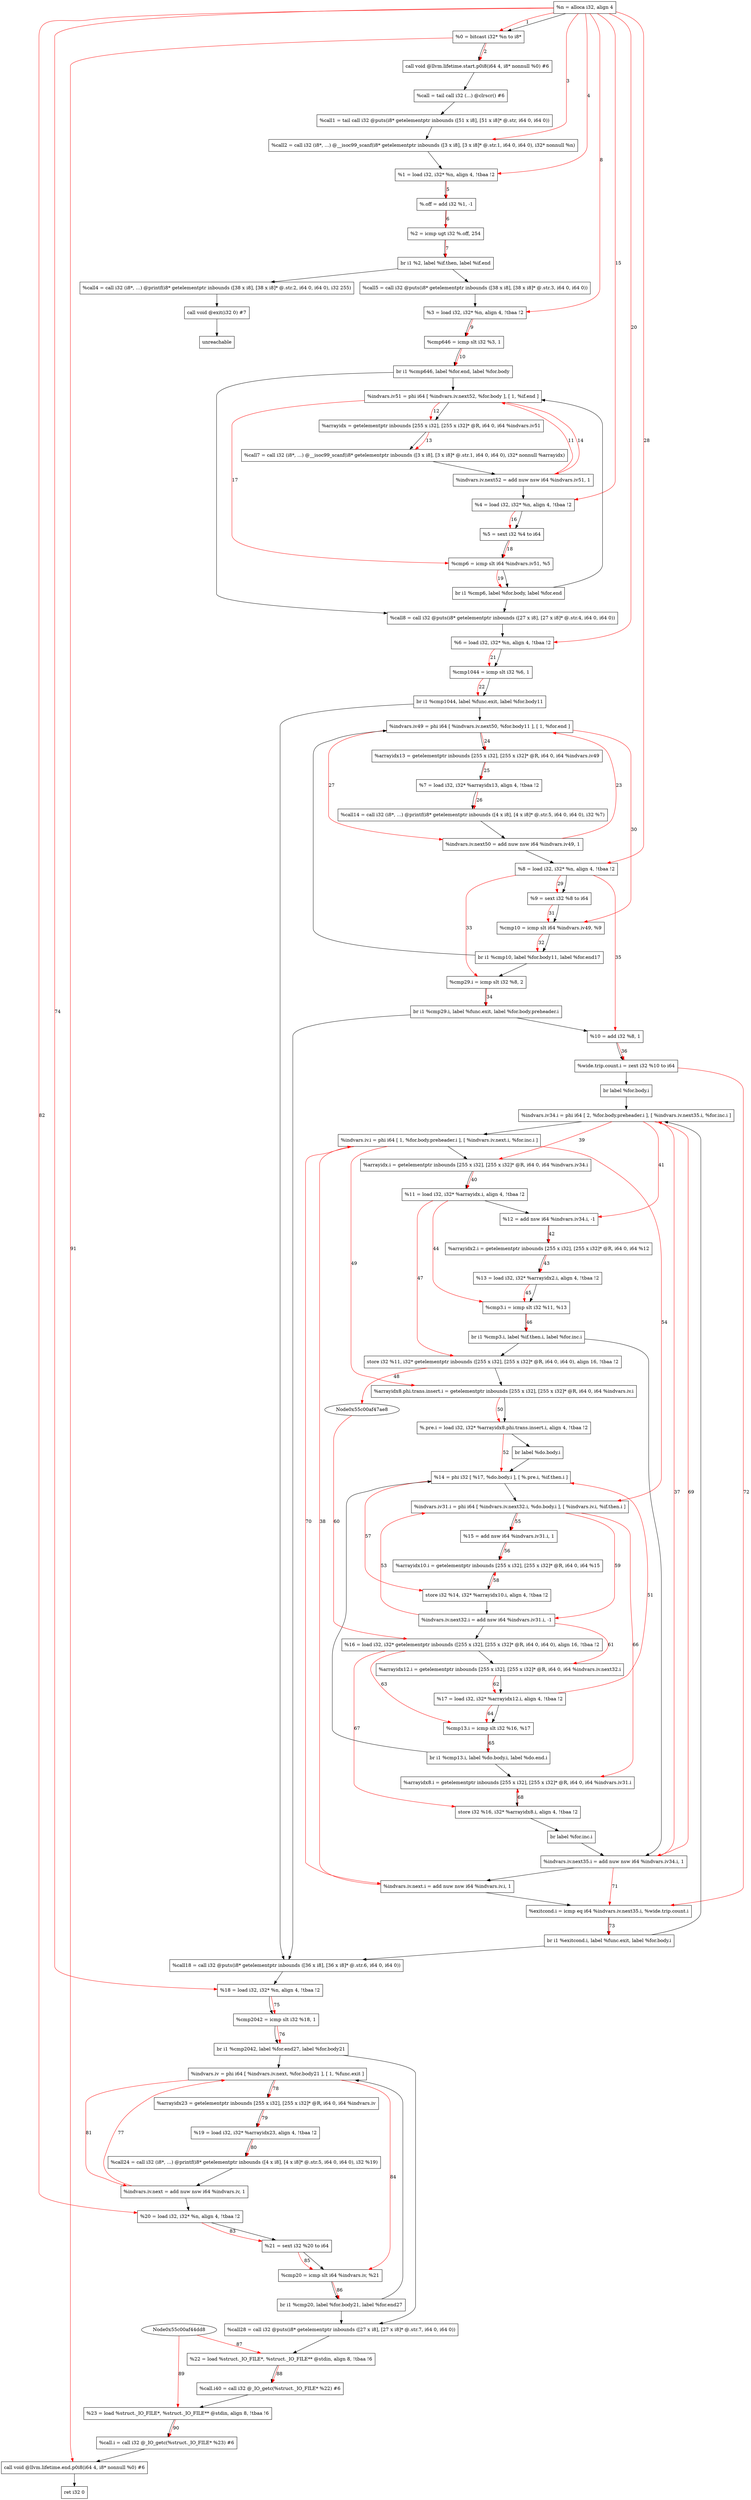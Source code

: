 digraph "CDFG for'main' function" {
	Node0x55c00af45af8[shape=record, label="  %n = alloca i32, align 4"]
	Node0x55c00af45cd8[shape=record, label="  %0 = bitcast i32* %n to i8*"]
	Node0x55c00af495c8[shape=record, label="  call void @llvm.lifetime.start.p0i8(i64 4, i8* nonnull %0) #6"]
	Node0x55c00af49778[shape=record, label="  %call = tail call i32 (...) @clrscr() #6"]
	Node0x55c00af49a00[shape=record, label="  %call1 = tail call i32 @puts(i8* getelementptr inbounds ([51 x i8], [51 x i8]* @.str, i64 0, i64 0))"]
	Node0x55c00af4a508[shape=record, label="  %call2 = call i32 (i8*, ...) @__isoc99_scanf(i8* getelementptr inbounds ([3 x i8], [3 x i8]* @.str.1, i64 0, i64 0), i32* nonnull %n)"]
	Node0x55c00af4a5c8[shape=record, label="  %1 = load i32, i32* %n, align 4, !tbaa !2"]
	Node0x55c00af4a690[shape=record, label="  %.off = add i32 %1, -1"]
	Node0x55c00af4a730[shape=record, label="  %2 = icmp ugt i32 %.off, 254"]
	Node0x55c00af4a968[shape=record, label="  br i1 %2, label %if.then, label %if.end"]
	Node0x55c00af4ab88[shape=record, label="  %call4 = call i32 (i8*, ...) @printf(i8* getelementptr inbounds ([38 x i8], [38 x i8]* @.str.2, i64 0, i64 0), i32 255)"]
	Node0x55c00af4ae10[shape=record, label="  call void @exit(i32 0) #7"]
	Node0x55c00af4aed0[shape=record, label="  unreachable"]
	Node0x55c00af4afc0[shape=record, label="  %call5 = call i32 @puts(i8* getelementptr inbounds ([38 x i8], [38 x i8]* @.str.3, i64 0, i64 0))"]
	Node0x55c00af4a8d8[shape=record, label="  %3 = load i32, i32* %n, align 4, !tbaa !2"]
	Node0x55c00af4b090[shape=record, label="  %cmp646 = icmp slt i32 %3, 1"]
	Node0x55c00af4b488[shape=record, label="  br i1 %cmp646, label %for.end, label %for.body"]
	Node0x55c00af4b588[shape=record, label="  %indvars.iv51 = phi i64 [ %indvars.iv.next52, %for.body ], [ 1, %if.end ]"]
	Node0x55c00af4b668[shape=record, label="  %arrayidx = getelementptr inbounds [255 x i32], [255 x i32]* @R, i64 0, i64 %indvars.iv51"]
	Node0x55c00af4b758[shape=record, label="  %call7 = call i32 (i8*, ...) @__isoc99_scanf(i8* getelementptr inbounds ([3 x i8], [3 x i8]* @.str.1, i64 0, i64 0), i32* nonnull %arrayidx)"]
	Node0x55c00af4b860[shape=record, label="  %indvars.iv.next52 = add nuw nsw i64 %indvars.iv51, 1"]
	Node0x55c00af4b3f8[shape=record, label="  %4 = load i32, i32* %n, align 4, !tbaa !2"]
	Node0x55c00af4b908[shape=record, label="  %5 = sext i32 %4 to i64"]
	Node0x55c00af4b980[shape=record, label="  %cmp6 = icmp slt i64 %indvars.iv51, %5"]
	Node0x55c00af4ba08[shape=record, label="  br i1 %cmp6, label %for.body, label %for.end"]
	Node0x55c00af4bb20[shape=record, label="  %call8 = call i32 @puts(i8* getelementptr inbounds ([27 x i8], [27 x i8]* @.str.4, i64 0, i64 0))"]
	Node0x55c00af4b178[shape=record, label="  %6 = load i32, i32* %n, align 4, !tbaa !2"]
	Node0x55c00af4bbf0[shape=record, label="  %cmp1044 = icmp slt i32 %6, 1"]
	Node0x55c00af4bdf8[shape=record, label="  br i1 %cmp1044, label %func.exit, label %for.body11"]
	Node0x55c00af4bec8[shape=record, label="  %indvars.iv49 = phi i64 [ %indvars.iv.next50, %for.body11 ], [ 1, %for.end ]"]
	Node0x55c00af4bfa8[shape=record, label="  %arrayidx13 = getelementptr inbounds [255 x i32], [255 x i32]* @R, i64 0, i64 %indvars.iv49"]
	Node0x55c00af4c048[shape=record, label="  %7 = load i32, i32* %arrayidx13, align 4, !tbaa !2"]
	Node0x55c00af4c178[shape=record, label="  %call14 = call i32 (i8*, ...) @printf(i8* getelementptr inbounds ([4 x i8], [4 x i8]* @.str.5, i64 0, i64 0), i32 %7)"]
	Node0x55c00af4c5a0[shape=record, label="  %indvars.iv.next50 = add nuw nsw i64 %indvars.iv49, 1"]
	Node0x55c00af4bd68[shape=record, label="  %8 = load i32, i32* %n, align 4, !tbaa !2"]
	Node0x55c00af4c688[shape=record, label="  %9 = sext i32 %8 to i64"]
	Node0x55c00af4c700[shape=record, label="  %cmp10 = icmp slt i64 %indvars.iv49, %9"]
	Node0x55c00af4c7e8[shape=record, label="  br i1 %cmp10, label %for.body11, label %for.end17"]
	Node0x55c00af4c860[shape=record, label="  %cmp29.i = icmp slt i32 %8, 2"]
	Node0x55c00af4c9a8[shape=record, label="  br i1 %cmp29.i, label %func.exit, label %for.body.preheader.i"]
	Node0x55c00af4ca50[shape=record, label="  %10 = add i32 %8, 1"]
	Node0x55c00af4c758[shape=record, label="  %wide.trip.count.i = zext i32 %10 to i64"]
	Node0x55c00af4cbb8[shape=record, label="  br label %for.body.i"]
	Node0x55c00af4cce8[shape=record, label="  %indvars.iv34.i = phi i64 [ 2, %for.body.preheader.i ], [ %indvars.iv.next35.i, %for.inc.i ]"]
	Node0x55c00af4cec8[shape=record, label="  %indvars.iv.i = phi i64 [ 1, %for.body.preheader.i ], [ %indvars.iv.next.i, %for.inc.i ]"]
	Node0x55c00af4cfa8[shape=record, label="  %arrayidx.i = getelementptr inbounds [255 x i32], [255 x i32]* @R, i64 0, i64 %indvars.iv34.i"]
	Node0x55c00af4d048[shape=record, label="  %11 = load i32, i32* %arrayidx.i, align 4, !tbaa !2"]
	Node0x55c00af4d0c0[shape=record, label="  %12 = add nsw i64 %indvars.iv34.i, -1"]
	Node0x55c00af4d148[shape=record, label="  %arrayidx2.i = getelementptr inbounds [255 x i32], [255 x i32]* @R, i64 0, i64 %12"]
	Node0x55c00af4d1e8[shape=record, label="  %13 = load i32, i32* %arrayidx2.i, align 4, !tbaa !2"]
	Node0x55c00af4d260[shape=record, label="  %cmp3.i = icmp slt i32 %11, %13"]
	Node0x55c00af4d3e8[shape=record, label="  br i1 %cmp3.i, label %if.then.i, label %for.inc.i"]
	Node0x55c00af4d480[shape=record, label="  store i32 %11, i32* getelementptr inbounds ([255 x i32], [255 x i32]* @R, i64 0, i64 0), align 16, !tbaa !2"]
	Node0x55c00af4d548[shape=record, label="  %arrayidx8.phi.trans.insert.i = getelementptr inbounds [255 x i32], [255 x i32]* @R, i64 0, i64 %indvars.iv.i"]
	Node0x55c00af4d358[shape=record, label="  %.pre.i = load i32, i32* %arrayidx8.phi.trans.insert.i, align 4, !tbaa !2"]
	Node0x55c00af4d708[shape=record, label="  br label %do.body.i"]
	Node0x55c00af4d798[shape=record, label="  %14 = phi i32 [ %17, %do.body.i ], [ %.pre.i, %if.then.i ]"]
	Node0x55c00af4d8b8[shape=record, label="  %indvars.iv31.i = phi i64 [ %indvars.iv.next32.i, %do.body.i ], [ %indvars.iv.i, %if.then.i ]"]
	Node0x55c00af4d980[shape=record, label="  %15 = add nsw i64 %indvars.iv31.i, 1"]
	Node0x55c00af4da08[shape=record, label="  %arrayidx10.i = getelementptr inbounds [255 x i32], [255 x i32]* @R, i64 0, i64 %15"]
	Node0x55c00af4dac0[shape=record, label="  store i32 %14, i32* %arrayidx10.i, align 4, !tbaa !2"]
	Node0x55c00af4db70[shape=record, label="  %indvars.iv.next32.i = add nsw i64 %indvars.iv31.i, -1"]
	Node0x55c00af4d6a8[shape=record, label="  %16 = load i32, i32* getelementptr inbounds ([255 x i32], [255 x i32]* @R, i64 0, i64 0), align 16, !tbaa !2"]
	Node0x55c00af4dc28[shape=record, label="  %arrayidx12.i = getelementptr inbounds [255 x i32], [255 x i32]* @R, i64 0, i64 %indvars.iv.next32.i"]
	Node0x55c00af4dc98[shape=record, label="  %17 = load i32, i32* %arrayidx12.i, align 4, !tbaa !2"]
	Node0x55c00af4dd10[shape=record, label="  %cmp13.i = icmp slt i32 %16, %17"]
	Node0x55c00af4c628[shape=record, label="  br i1 %cmp13.i, label %do.body.i, label %do.end.i"]
	Node0x55c00af49cc8[shape=record, label="  %arrayidx8.i = getelementptr inbounds [255 x i32], [255 x i32]* @R, i64 0, i64 %indvars.iv31.i"]
	Node0x55c00af4a370[shape=record, label="  store i32 %16, i32* %arrayidx8.i, align 4, !tbaa !2"]
	Node0x55c00af49c38[shape=record, label="  br label %for.inc.i"]
	Node0x55c00af4a3f0[shape=record, label="  %indvars.iv.next35.i = add nuw nsw i64 %indvars.iv34.i, 1"]
	Node0x55c00af4ede0[shape=record, label="  %indvars.iv.next.i = add nuw nsw i64 %indvars.iv.i, 1"]
	Node0x55c00af4ee50[shape=record, label="  %exitcond.i = icmp eq i64 %indvars.iv.next35.i, %wide.trip.count.i"]
	Node0x55c00af4eed8[shape=record, label="  br i1 %exitcond.i, label %func.exit, label %for.body.i"]
	Node0x55c00af4efd0[shape=record, label="  %call18 = call i32 @puts(i8* getelementptr inbounds ([36 x i8], [36 x i8]* @.str.6, i64 0, i64 0))"]
	Node0x55c00af4bcb8[shape=record, label="  %18 = load i32, i32* %n, align 4, !tbaa !2"]
	Node0x55c00af4f0a0[shape=record, label="  %cmp2042 = icmp slt i32 %18, 1"]
	Node0x55c00af4f1c8[shape=record, label="  br i1 %cmp2042, label %for.end27, label %for.body21"]
	Node0x55c00af4f278[shape=record, label="  %indvars.iv = phi i64 [ %indvars.iv.next, %for.body21 ], [ 1, %func.exit ]"]
	Node0x55c00af4f388[shape=record, label="  %arrayidx23 = getelementptr inbounds [255 x i32], [255 x i32]* @R, i64 0, i64 %indvars.iv"]
	Node0x55c00af4cc98[shape=record, label="  %19 = load i32, i32* %arrayidx23, align 4, !tbaa !2"]
	Node0x55c00af4f478[shape=record, label="  %call24 = call i32 (i8*, ...) @printf(i8* getelementptr inbounds ([4 x i8], [4 x i8]* @.str.5, i64 0, i64 0), i32 %19)"]
	Node0x55c00af4f550[shape=record, label="  %indvars.iv.next = add nuw nsw i64 %indvars.iv, 1"]
	Node0x55c00af4cb58[shape=record, label="  %20 = load i32, i32* %n, align 4, !tbaa !2"]
	Node0x55c00af4f5a8[shape=record, label="  %21 = sext i32 %20 to i64"]
	Node0x55c00af4f620[shape=record, label="  %cmp20 = icmp slt i64 %indvars.iv, %21"]
	Node0x55c00af4f6c8[shape=record, label="  br i1 %cmp20, label %for.body21, label %for.end27"]
	Node0x55c00af4f7e0[shape=record, label="  %call28 = call i32 @puts(i8* getelementptr inbounds ([27 x i8], [27 x i8]* @.str.7, i64 0, i64 0))"]
	Node0x55c00af4ce58[shape=record, label="  %22 = load %struct._IO_FILE*, %struct._IO_FILE** @stdin, align 8, !tbaa !6"]
	Node0x55c00af4fb00[shape=record, label="  %call.i40 = call i32 @_IO_getc(%struct._IO_FILE* %22) #6"]
	Node0x55c00af4fbe8[shape=record, label="  %23 = load %struct._IO_FILE*, %struct._IO_FILE** @stdin, align 8, !tbaa !6"]
	Node0x55c00af50290[shape=record, label="  %call.i = call i32 @_IO_getc(%struct._IO_FILE* %23) #6"]
	Node0x55c00af50438[shape=record, label="  call void @llvm.lifetime.end.p0i8(i64 4, i8* nonnull %0) #6"]
	Node0x55c00af504f8[shape=record, label="  ret i32 0"]
	Node0x55c00af45af8 -> Node0x55c00af45cd8
	Node0x55c00af45cd8 -> Node0x55c00af495c8
	Node0x55c00af495c8 -> Node0x55c00af49778
	Node0x55c00af49778 -> Node0x55c00af49a00
	Node0x55c00af49a00 -> Node0x55c00af4a508
	Node0x55c00af4a508 -> Node0x55c00af4a5c8
	Node0x55c00af4a5c8 -> Node0x55c00af4a690
	Node0x55c00af4a690 -> Node0x55c00af4a730
	Node0x55c00af4a730 -> Node0x55c00af4a968
	Node0x55c00af4a968 -> Node0x55c00af4ab88
	Node0x55c00af4a968 -> Node0x55c00af4afc0
	Node0x55c00af4ab88 -> Node0x55c00af4ae10
	Node0x55c00af4ae10 -> Node0x55c00af4aed0
	Node0x55c00af4afc0 -> Node0x55c00af4a8d8
	Node0x55c00af4a8d8 -> Node0x55c00af4b090
	Node0x55c00af4b090 -> Node0x55c00af4b488
	Node0x55c00af4b488 -> Node0x55c00af4bb20
	Node0x55c00af4b488 -> Node0x55c00af4b588
	Node0x55c00af4b588 -> Node0x55c00af4b668
	Node0x55c00af4b668 -> Node0x55c00af4b758
	Node0x55c00af4b758 -> Node0x55c00af4b860
	Node0x55c00af4b860 -> Node0x55c00af4b3f8
	Node0x55c00af4b3f8 -> Node0x55c00af4b908
	Node0x55c00af4b908 -> Node0x55c00af4b980
	Node0x55c00af4b980 -> Node0x55c00af4ba08
	Node0x55c00af4ba08 -> Node0x55c00af4b588
	Node0x55c00af4ba08 -> Node0x55c00af4bb20
	Node0x55c00af4bb20 -> Node0x55c00af4b178
	Node0x55c00af4b178 -> Node0x55c00af4bbf0
	Node0x55c00af4bbf0 -> Node0x55c00af4bdf8
	Node0x55c00af4bdf8 -> Node0x55c00af4efd0
	Node0x55c00af4bdf8 -> Node0x55c00af4bec8
	Node0x55c00af4bec8 -> Node0x55c00af4bfa8
	Node0x55c00af4bfa8 -> Node0x55c00af4c048
	Node0x55c00af4c048 -> Node0x55c00af4c178
	Node0x55c00af4c178 -> Node0x55c00af4c5a0
	Node0x55c00af4c5a0 -> Node0x55c00af4bd68
	Node0x55c00af4bd68 -> Node0x55c00af4c688
	Node0x55c00af4c688 -> Node0x55c00af4c700
	Node0x55c00af4c700 -> Node0x55c00af4c7e8
	Node0x55c00af4c7e8 -> Node0x55c00af4bec8
	Node0x55c00af4c7e8 -> Node0x55c00af4c860
	Node0x55c00af4c860 -> Node0x55c00af4c9a8
	Node0x55c00af4c9a8 -> Node0x55c00af4efd0
	Node0x55c00af4c9a8 -> Node0x55c00af4ca50
	Node0x55c00af4ca50 -> Node0x55c00af4c758
	Node0x55c00af4c758 -> Node0x55c00af4cbb8
	Node0x55c00af4cbb8 -> Node0x55c00af4cce8
	Node0x55c00af4cce8 -> Node0x55c00af4cec8
	Node0x55c00af4cec8 -> Node0x55c00af4cfa8
	Node0x55c00af4cfa8 -> Node0x55c00af4d048
	Node0x55c00af4d048 -> Node0x55c00af4d0c0
	Node0x55c00af4d0c0 -> Node0x55c00af4d148
	Node0x55c00af4d148 -> Node0x55c00af4d1e8
	Node0x55c00af4d1e8 -> Node0x55c00af4d260
	Node0x55c00af4d260 -> Node0x55c00af4d3e8
	Node0x55c00af4d3e8 -> Node0x55c00af4d480
	Node0x55c00af4d3e8 -> Node0x55c00af4a3f0
	Node0x55c00af4d480 -> Node0x55c00af4d548
	Node0x55c00af4d548 -> Node0x55c00af4d358
	Node0x55c00af4d358 -> Node0x55c00af4d708
	Node0x55c00af4d708 -> Node0x55c00af4d798
	Node0x55c00af4d798 -> Node0x55c00af4d8b8
	Node0x55c00af4d8b8 -> Node0x55c00af4d980
	Node0x55c00af4d980 -> Node0x55c00af4da08
	Node0x55c00af4da08 -> Node0x55c00af4dac0
	Node0x55c00af4dac0 -> Node0x55c00af4db70
	Node0x55c00af4db70 -> Node0x55c00af4d6a8
	Node0x55c00af4d6a8 -> Node0x55c00af4dc28
	Node0x55c00af4dc28 -> Node0x55c00af4dc98
	Node0x55c00af4dc98 -> Node0x55c00af4dd10
	Node0x55c00af4dd10 -> Node0x55c00af4c628
	Node0x55c00af4c628 -> Node0x55c00af4d798
	Node0x55c00af4c628 -> Node0x55c00af49cc8
	Node0x55c00af49cc8 -> Node0x55c00af4a370
	Node0x55c00af4a370 -> Node0x55c00af49c38
	Node0x55c00af49c38 -> Node0x55c00af4a3f0
	Node0x55c00af4a3f0 -> Node0x55c00af4ede0
	Node0x55c00af4ede0 -> Node0x55c00af4ee50
	Node0x55c00af4ee50 -> Node0x55c00af4eed8
	Node0x55c00af4eed8 -> Node0x55c00af4efd0
	Node0x55c00af4eed8 -> Node0x55c00af4cce8
	Node0x55c00af4efd0 -> Node0x55c00af4bcb8
	Node0x55c00af4bcb8 -> Node0x55c00af4f0a0
	Node0x55c00af4f0a0 -> Node0x55c00af4f1c8
	Node0x55c00af4f1c8 -> Node0x55c00af4f7e0
	Node0x55c00af4f1c8 -> Node0x55c00af4f278
	Node0x55c00af4f278 -> Node0x55c00af4f388
	Node0x55c00af4f388 -> Node0x55c00af4cc98
	Node0x55c00af4cc98 -> Node0x55c00af4f478
	Node0x55c00af4f478 -> Node0x55c00af4f550
	Node0x55c00af4f550 -> Node0x55c00af4cb58
	Node0x55c00af4cb58 -> Node0x55c00af4f5a8
	Node0x55c00af4f5a8 -> Node0x55c00af4f620
	Node0x55c00af4f620 -> Node0x55c00af4f6c8
	Node0x55c00af4f6c8 -> Node0x55c00af4f278
	Node0x55c00af4f6c8 -> Node0x55c00af4f7e0
	Node0x55c00af4f7e0 -> Node0x55c00af4ce58
	Node0x55c00af4ce58 -> Node0x55c00af4fb00
	Node0x55c00af4fb00 -> Node0x55c00af4fbe8
	Node0x55c00af4fbe8 -> Node0x55c00af50290
	Node0x55c00af50290 -> Node0x55c00af50438
	Node0x55c00af50438 -> Node0x55c00af504f8
edge [color=red]
	Node0x55c00af45af8 -> Node0x55c00af45cd8[label="1"]
	Node0x55c00af45cd8 -> Node0x55c00af495c8[label="2"]
	Node0x55c00af45af8 -> Node0x55c00af4a508[label="3"]
	Node0x55c00af45af8 -> Node0x55c00af4a5c8[label="4"]
	Node0x55c00af4a5c8 -> Node0x55c00af4a690[label="5"]
	Node0x55c00af4a690 -> Node0x55c00af4a730[label="6"]
	Node0x55c00af4a730 -> Node0x55c00af4a968[label="7"]
	Node0x55c00af45af8 -> Node0x55c00af4a8d8[label="8"]
	Node0x55c00af4a8d8 -> Node0x55c00af4b090[label="9"]
	Node0x55c00af4b090 -> Node0x55c00af4b488[label="10"]
	Node0x55c00af4b860 -> Node0x55c00af4b588[label="11"]
	Node0x55c00af4b588 -> Node0x55c00af4b668[label="12"]
	Node0x55c00af4b668 -> Node0x55c00af4b758[label="13"]
	Node0x55c00af4b588 -> Node0x55c00af4b860[label="14"]
	Node0x55c00af45af8 -> Node0x55c00af4b3f8[label="15"]
	Node0x55c00af4b3f8 -> Node0x55c00af4b908[label="16"]
	Node0x55c00af4b588 -> Node0x55c00af4b980[label="17"]
	Node0x55c00af4b908 -> Node0x55c00af4b980[label="18"]
	Node0x55c00af4b980 -> Node0x55c00af4ba08[label="19"]
	Node0x55c00af45af8 -> Node0x55c00af4b178[label="20"]
	Node0x55c00af4b178 -> Node0x55c00af4bbf0[label="21"]
	Node0x55c00af4bbf0 -> Node0x55c00af4bdf8[label="22"]
	Node0x55c00af4c5a0 -> Node0x55c00af4bec8[label="23"]
	Node0x55c00af4bec8 -> Node0x55c00af4bfa8[label="24"]
	Node0x55c00af4bfa8 -> Node0x55c00af4c048[label="25"]
	Node0x55c00af4c048 -> Node0x55c00af4c178[label="26"]
	Node0x55c00af4bec8 -> Node0x55c00af4c5a0[label="27"]
	Node0x55c00af45af8 -> Node0x55c00af4bd68[label="28"]
	Node0x55c00af4bd68 -> Node0x55c00af4c688[label="29"]
	Node0x55c00af4bec8 -> Node0x55c00af4c700[label="30"]
	Node0x55c00af4c688 -> Node0x55c00af4c700[label="31"]
	Node0x55c00af4c700 -> Node0x55c00af4c7e8[label="32"]
	Node0x55c00af4bd68 -> Node0x55c00af4c860[label="33"]
	Node0x55c00af4c860 -> Node0x55c00af4c9a8[label="34"]
	Node0x55c00af4bd68 -> Node0x55c00af4ca50[label="35"]
	Node0x55c00af4ca50 -> Node0x55c00af4c758[label="36"]
	Node0x55c00af4a3f0 -> Node0x55c00af4cce8[label="37"]
	Node0x55c00af4ede0 -> Node0x55c00af4cec8[label="38"]
	Node0x55c00af4cce8 -> Node0x55c00af4cfa8[label="39"]
	Node0x55c00af4cfa8 -> Node0x55c00af4d048[label="40"]
	Node0x55c00af4cce8 -> Node0x55c00af4d0c0[label="41"]
	Node0x55c00af4d0c0 -> Node0x55c00af4d148[label="42"]
	Node0x55c00af4d148 -> Node0x55c00af4d1e8[label="43"]
	Node0x55c00af4d048 -> Node0x55c00af4d260[label="44"]
	Node0x55c00af4d1e8 -> Node0x55c00af4d260[label="45"]
	Node0x55c00af4d260 -> Node0x55c00af4d3e8[label="46"]
	Node0x55c00af4d048 -> Node0x55c00af4d480[label="47"]
	Node0x55c00af4d480 -> Node0x55c00af47ae8[label="48"]
	Node0x55c00af4cec8 -> Node0x55c00af4d548[label="49"]
	Node0x55c00af4d548 -> Node0x55c00af4d358[label="50"]
	Node0x55c00af4dc98 -> Node0x55c00af4d798[label="51"]
	Node0x55c00af4d358 -> Node0x55c00af4d798[label="52"]
	Node0x55c00af4db70 -> Node0x55c00af4d8b8[label="53"]
	Node0x55c00af4cec8 -> Node0x55c00af4d8b8[label="54"]
	Node0x55c00af4d8b8 -> Node0x55c00af4d980[label="55"]
	Node0x55c00af4d980 -> Node0x55c00af4da08[label="56"]
	Node0x55c00af4d798 -> Node0x55c00af4dac0[label="57"]
	Node0x55c00af4dac0 -> Node0x55c00af4da08[label="58"]
	Node0x55c00af4d8b8 -> Node0x55c00af4db70[label="59"]
	Node0x55c00af47ae8 -> Node0x55c00af4d6a8[label="60"]
	Node0x55c00af4db70 -> Node0x55c00af4dc28[label="61"]
	Node0x55c00af4dc28 -> Node0x55c00af4dc98[label="62"]
	Node0x55c00af4d6a8 -> Node0x55c00af4dd10[label="63"]
	Node0x55c00af4dc98 -> Node0x55c00af4dd10[label="64"]
	Node0x55c00af4dd10 -> Node0x55c00af4c628[label="65"]
	Node0x55c00af4d8b8 -> Node0x55c00af49cc8[label="66"]
	Node0x55c00af4d6a8 -> Node0x55c00af4a370[label="67"]
	Node0x55c00af4a370 -> Node0x55c00af49cc8[label="68"]
	Node0x55c00af4cce8 -> Node0x55c00af4a3f0[label="69"]
	Node0x55c00af4cec8 -> Node0x55c00af4ede0[label="70"]
	Node0x55c00af4a3f0 -> Node0x55c00af4ee50[label="71"]
	Node0x55c00af4c758 -> Node0x55c00af4ee50[label="72"]
	Node0x55c00af4ee50 -> Node0x55c00af4eed8[label="73"]
	Node0x55c00af45af8 -> Node0x55c00af4bcb8[label="74"]
	Node0x55c00af4bcb8 -> Node0x55c00af4f0a0[label="75"]
	Node0x55c00af4f0a0 -> Node0x55c00af4f1c8[label="76"]
	Node0x55c00af4f550 -> Node0x55c00af4f278[label="77"]
	Node0x55c00af4f278 -> Node0x55c00af4f388[label="78"]
	Node0x55c00af4f388 -> Node0x55c00af4cc98[label="79"]
	Node0x55c00af4cc98 -> Node0x55c00af4f478[label="80"]
	Node0x55c00af4f278 -> Node0x55c00af4f550[label="81"]
	Node0x55c00af45af8 -> Node0x55c00af4cb58[label="82"]
	Node0x55c00af4cb58 -> Node0x55c00af4f5a8[label="83"]
	Node0x55c00af4f278 -> Node0x55c00af4f620[label="84"]
	Node0x55c00af4f5a8 -> Node0x55c00af4f620[label="85"]
	Node0x55c00af4f620 -> Node0x55c00af4f6c8[label="86"]
	Node0x55c00af44dd8 -> Node0x55c00af4ce58[label="87"]
	Node0x55c00af4ce58 -> Node0x55c00af4fb00[label="88"]
	Node0x55c00af44dd8 -> Node0x55c00af4fbe8[label="89"]
	Node0x55c00af4fbe8 -> Node0x55c00af50290[label="90"]
	Node0x55c00af45cd8 -> Node0x55c00af50438[label="91"]
}
